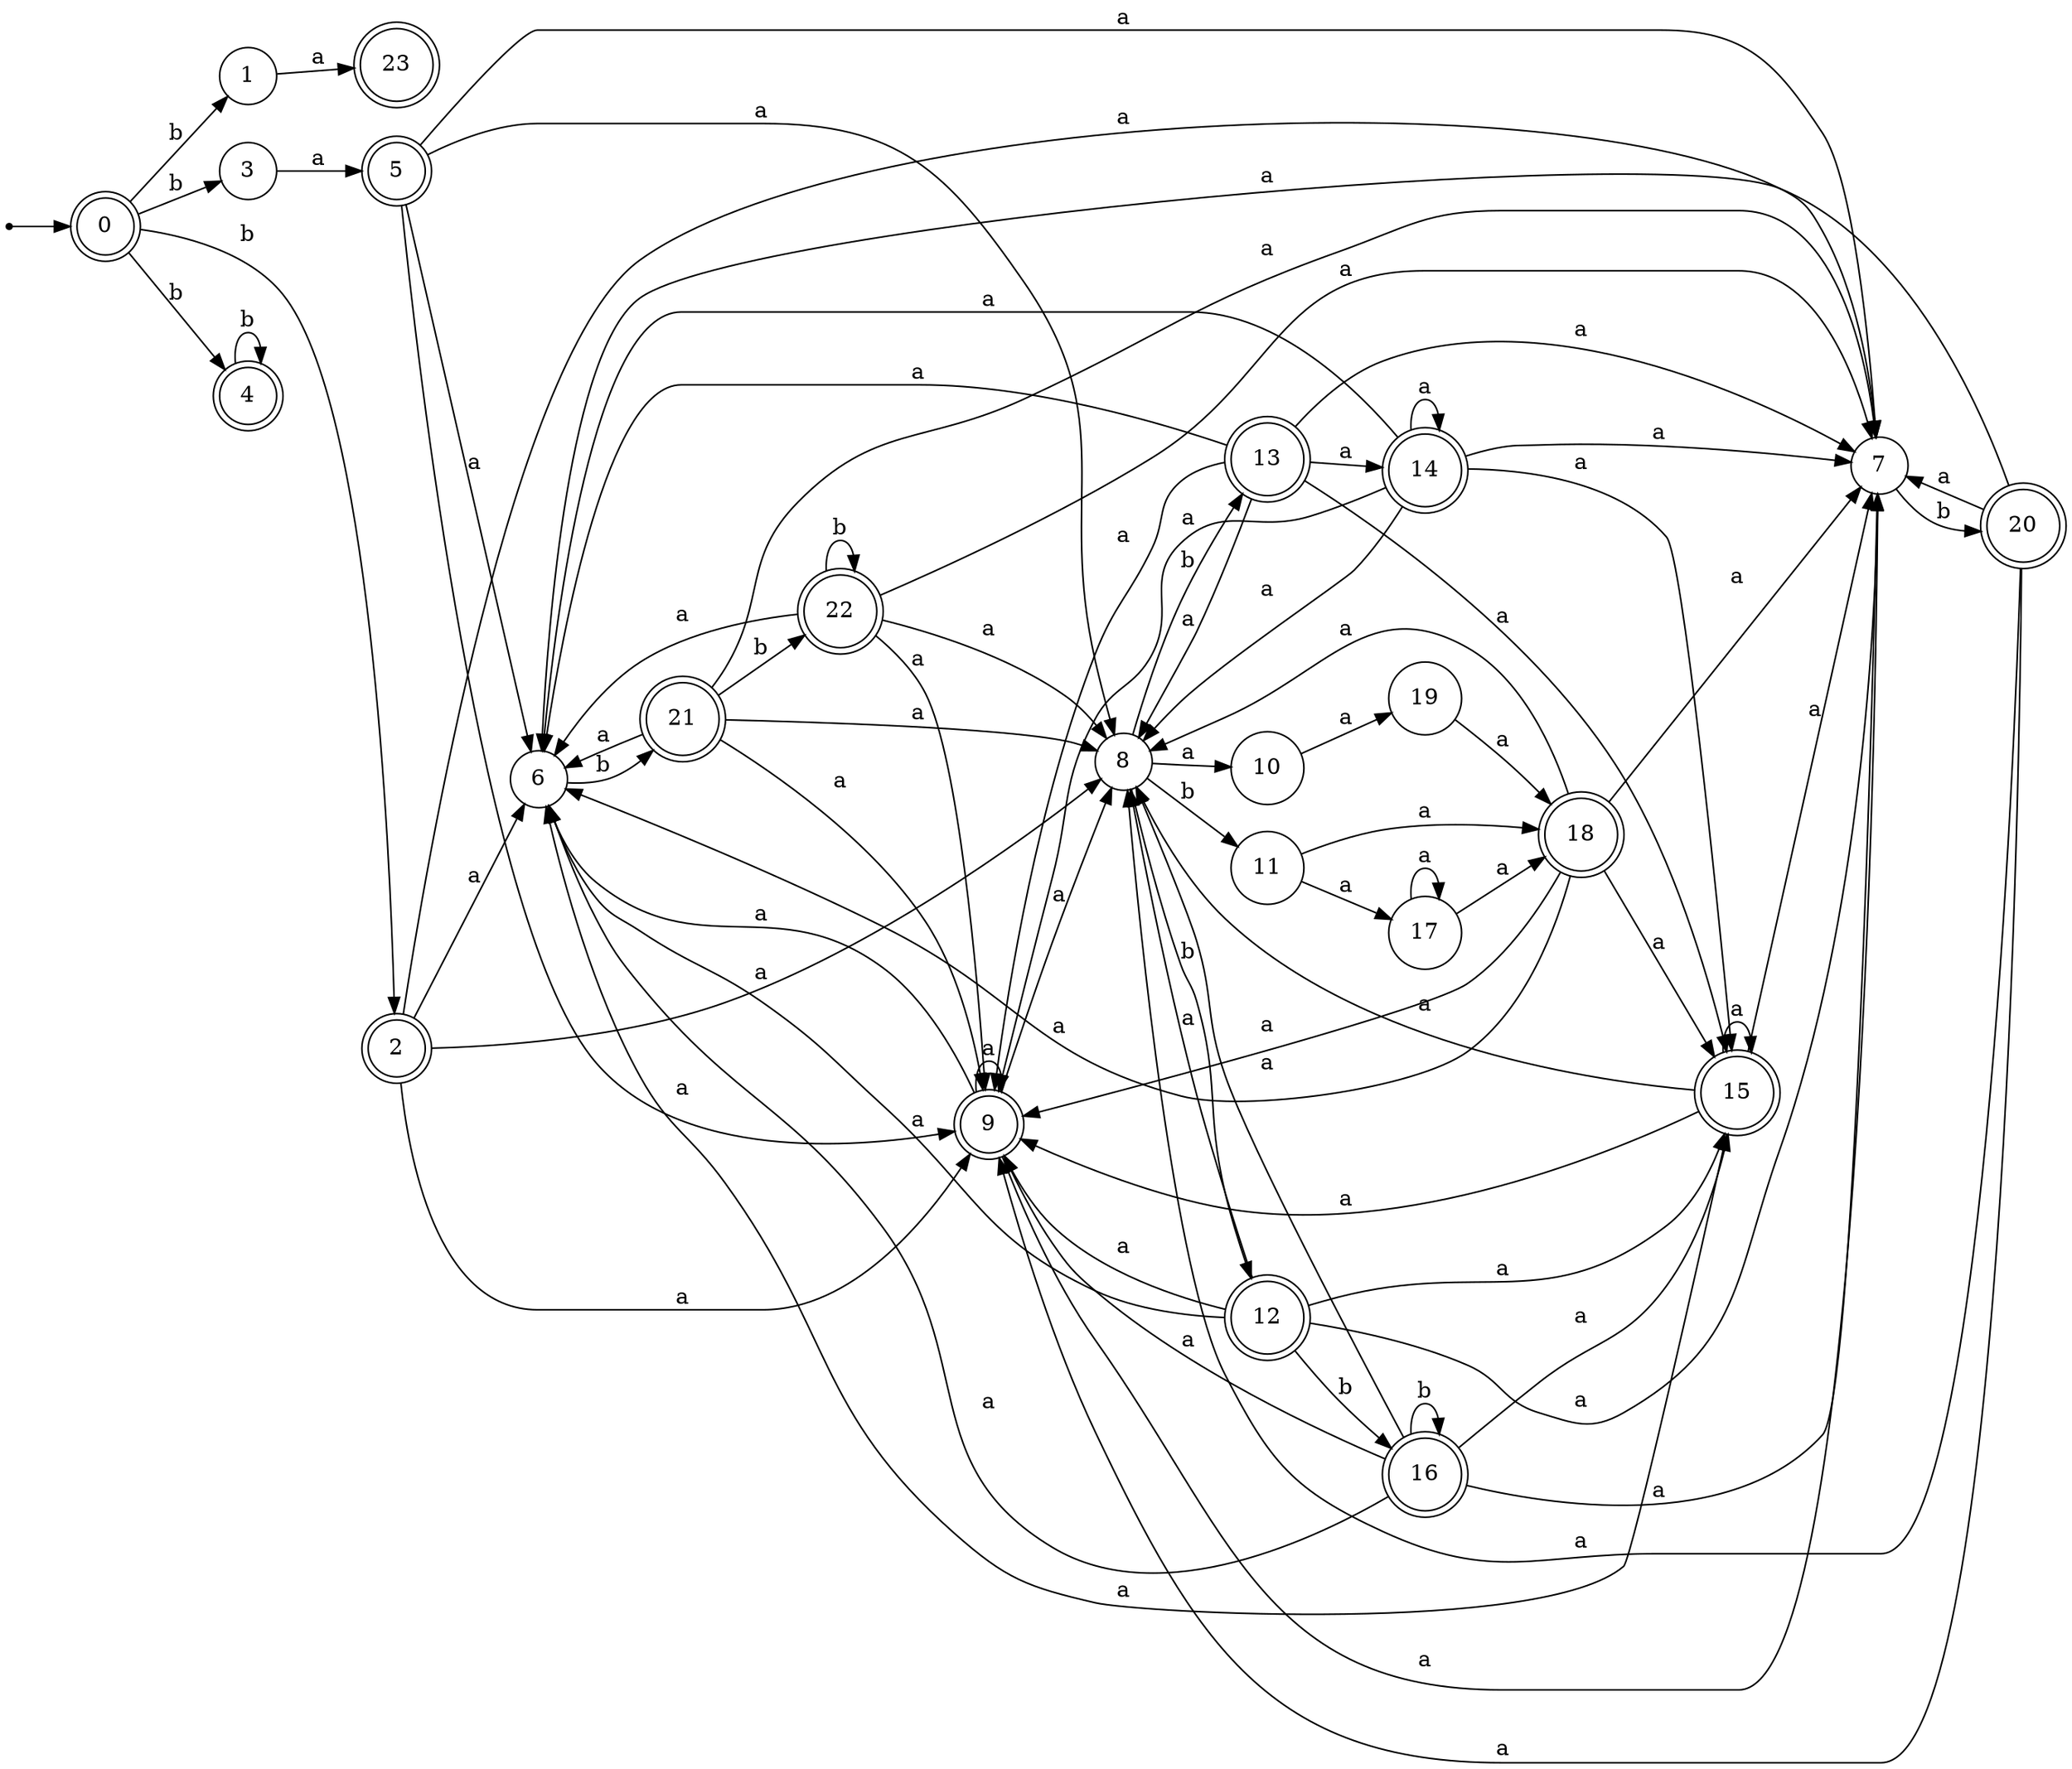 digraph finite_state_machine {
rankdir=LR;
size="20,20";
node [shape = point]; "dummy0"
node [shape = doublecircle]; "0";"dummy0" -> "0";
node [shape = circle]; "1";
node [shape = doublecircle]; "2";node [shape = circle]; "3";
node [shape = doublecircle]; "4";node [shape = doublecircle]; "5";node [shape = circle]; "6";
node [shape = circle]; "7";
node [shape = circle]; "8";
node [shape = doublecircle]; "9";node [shape = circle]; "10";
node [shape = circle]; "11";
node [shape = doublecircle]; "12";node [shape = doublecircle]; "13";node [shape = doublecircle]; "14";node [shape = doublecircle]; "15";node [shape = doublecircle]; "16";node [shape = circle]; "17";
node [shape = doublecircle]; "18";node [shape = circle]; "19";
node [shape = doublecircle]; "20";node [shape = doublecircle]; "21";node [shape = doublecircle]; "22";node [shape = doublecircle]; "23";"0" -> "1" [label = "b"];
 "0" -> "2" [label = "b"];
 "0" -> "3" [label = "b"];
 "0" -> "4" [label = "b"];
 "4" -> "4" [label = "b"];
 "3" -> "5" [label = "a"];
 "5" -> "8" [label = "a"];
 "5" -> "9" [label = "a"];
 "5" -> "6" [label = "a"];
 "5" -> "7" [label = "a"];
 "9" -> "8" [label = "a"];
 "9" -> "9" [label = "a"];
 "9" -> "6" [label = "a"];
 "9" -> "7" [label = "a"];
 "8" -> "10" [label = "a"];
 "8" -> "11" [label = "b"];
 "8" -> "12" [label = "b"];
 "8" -> "13" [label = "b"];
 "13" -> "6" [label = "a"];
 "13" -> "7" [label = "a"];
 "13" -> "8" [label = "a"];
 "13" -> "9" [label = "a"];
 "13" -> "14" [label = "a"];
 "13" -> "15" [label = "a"];
 "15" -> "6" [label = "a"];
 "15" -> "7" [label = "a"];
 "15" -> "8" [label = "a"];
 "15" -> "9" [label = "a"];
 "15" -> "15" [label = "a"];
 "14" -> "6" [label = "a"];
 "14" -> "7" [label = "a"];
 "14" -> "8" [label = "a"];
 "14" -> "9" [label = "a"];
 "14" -> "14" [label = "a"];
 "14" -> "15" [label = "a"];
 "12" -> "16" [label = "b"];
 "12" -> "6" [label = "a"];
 "12" -> "7" [label = "a"];
 "12" -> "8" [label = "a"];
 "12" -> "9" [label = "a"];
 "12" -> "15" [label = "a"];
 "16" -> "16" [label = "b"];
 "16" -> "6" [label = "a"];
 "16" -> "7" [label = "a"];
 "16" -> "8" [label = "a"];
 "16" -> "9" [label = "a"];
 "16" -> "15" [label = "a"];
 "11" -> "17" [label = "a"];
 "11" -> "18" [label = "a"];
 "18" -> "6" [label = "a"];
 "18" -> "7" [label = "a"];
 "18" -> "8" [label = "a"];
 "18" -> "9" [label = "a"];
 "18" -> "15" [label = "a"];
 "17" -> "17" [label = "a"];
 "17" -> "18" [label = "a"];
 "10" -> "19" [label = "a"];
 "19" -> "18" [label = "a"];
 "7" -> "20" [label = "b"];
 "20" -> "8" [label = "a"];
 "20" -> "9" [label = "a"];
 "20" -> "6" [label = "a"];
 "20" -> "7" [label = "a"];
 "6" -> "21" [label = "b"];
 "21" -> "8" [label = "a"];
 "21" -> "9" [label = "a"];
 "21" -> "6" [label = "a"];
 "21" -> "7" [label = "a"];
 "21" -> "22" [label = "b"];
 "22" -> "22" [label = "b"];
 "22" -> "8" [label = "a"];
 "22" -> "9" [label = "a"];
 "22" -> "6" [label = "a"];
 "22" -> "7" [label = "a"];
 "2" -> "8" [label = "a"];
 "2" -> "9" [label = "a"];
 "2" -> "6" [label = "a"];
 "2" -> "7" [label = "a"];
 "1" -> "23" [label = "a"];
 }
